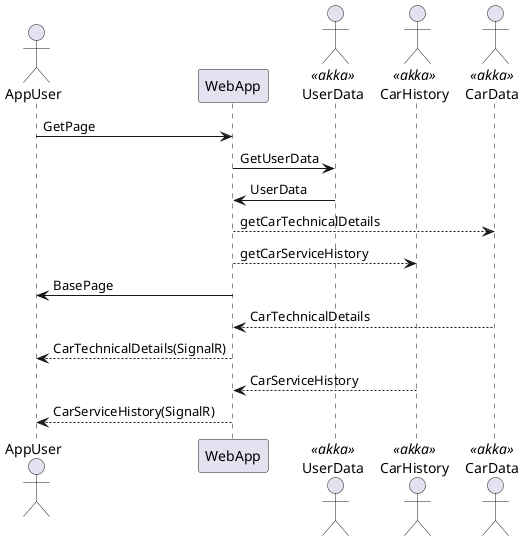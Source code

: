 @startuml
!define webActor(x)  actor x <<akka>>  

actor AppUser as user
participant WebApp as web

webActor(UserData)
webActor(CarHistory)
webActor(CarData)

user->web:GetPage
web->UserData:GetUserData
web<-UserData : UserData
web--> CarData : getCarTechnicalDetails
web--> CarHistory  :getCarServiceHistory
web-> user : BasePage
CarData-->web:CarTechnicalDetails
web -->user : CarTechnicalDetails(SignalR)
CarHistory  --> web : CarServiceHistory
web -->user : CarServiceHistory(SignalR)

@enduml
